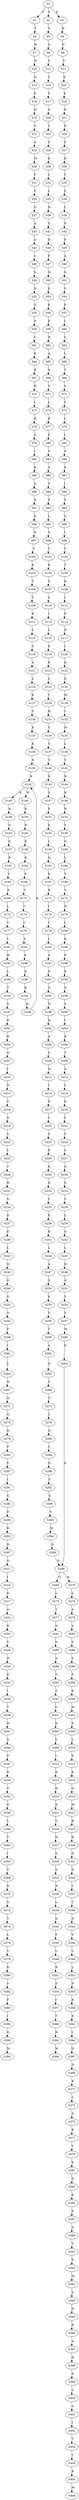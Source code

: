strict digraph  {
	S0 -> S1 [ label = C ];
	S0 -> S2 [ label = S ];
	S0 -> S3 [ label = K ];
	S1 -> S4 [ label = Y ];
	S2 -> S5 [ label = S ];
	S3 -> S6 [ label = N ];
	S4 -> S7 [ label = H ];
	S5 -> S8 [ label = G ];
	S6 -> S9 [ label = N ];
	S7 -> S10 [ label = R ];
	S8 -> S11 [ label = V ];
	S9 -> S12 [ label = T ];
	S10 -> S13 [ label = D ];
	S11 -> S14 [ label = V ];
	S12 -> S15 [ label = K ];
	S13 -> S16 [ label = F ];
	S14 -> S17 [ label = V ];
	S15 -> S18 [ label = K ];
	S16 -> S19 [ label = H ];
	S17 -> S20 [ label = G ];
	S18 -> S21 [ label = N ];
	S19 -> S22 [ label = S ];
	S20 -> S23 [ label = Y ];
	S21 -> S24 [ label = R ];
	S22 -> S25 [ label = A ];
	S23 -> S26 [ label = S ];
	S24 -> S27 [ label = S ];
	S25 -> S28 [ label = M ];
	S26 -> S29 [ label = K ];
	S27 -> S30 [ label = N ];
	S28 -> S31 [ label = F ];
	S29 -> S32 [ label = L ];
	S30 -> S33 [ label = V ];
	S31 -> S34 [ label = V ];
	S32 -> S35 [ label = L ];
	S33 -> S36 [ label = S ];
	S34 -> S37 [ label = G ];
	S35 -> S38 [ label = H ];
	S36 -> S39 [ label = L ];
	S37 -> S40 [ label = A ];
	S38 -> S41 [ label = G ];
	S39 -> S42 [ label = N ];
	S40 -> S43 [ label = G ];
	S41 -> S44 [ label = D ];
	S42 -> S45 [ label = F ];
	S43 -> S46 [ label = C ];
	S44 -> S47 [ label = F ];
	S45 -> S48 [ label = A ];
	S46 -> S49 [ label = E ];
	S47 -> S50 [ label = M ];
	S48 -> S51 [ label = S ];
	S49 -> S52 [ label = D ];
	S50 -> S53 [ label = E ];
	S51 -> S54 [ label = V ];
	S52 -> S55 [ label = S ];
	S53 -> S56 [ label = K ];
	S54 -> S57 [ label = P ];
	S55 -> S58 [ label = P ];
	S56 -> S59 [ label = E ];
	S57 -> S60 [ label = I ];
	S58 -> S61 [ label = C ];
	S59 -> S62 [ label = N ];
	S60 -> S63 [ label = G ];
	S61 -> S64 [ label = E ];
	S62 -> S65 [ label = A ];
	S63 -> S66 [ label = L ];
	S64 -> S67 [ label = R ];
	S65 -> S68 [ label = A ];
	S66 -> S69 [ label = T ];
	S67 -> S70 [ label = R ];
	S68 -> S71 [ label = V ];
	S69 -> S72 [ label = S ];
	S70 -> S73 [ label = L ];
	S71 -> S74 [ label = L ];
	S72 -> S75 [ label = S ];
	S73 -> S76 [ label = R ];
	S74 -> S77 [ label = R ];
	S75 -> S78 [ label = L ];
	S76 -> S79 [ label = S ];
	S77 -> S80 [ label = F ];
	S78 -> S81 [ label = L ];
	S79 -> S82 [ label = I ];
	S80 -> S83 [ label = V ];
	S81 -> S84 [ label = S ];
	S82 -> S85 [ label = K ];
	S83 -> S86 [ label = S ];
	S84 -> S87 [ label = R ];
	S85 -> S88 [ label = G ];
	S86 -> S89 [ label = V ];
	S87 -> S90 [ label = I ];
	S88 -> S91 [ label = N ];
	S89 -> S92 [ label = P ];
	S90 -> S93 [ label = S ];
	S91 -> S94 [ label = E ];
	S92 -> S95 [ label = L ];
	S93 -> S96 [ label = G ];
	S94 -> S97 [ label = D ];
	S95 -> S98 [ label = G ];
	S96 -> S99 [ label = I ];
	S97 -> S100 [ label = V ];
	S98 -> S101 [ label = T ];
	S99 -> S102 [ label = T ];
	S100 -> S103 [ label = K ];
	S101 -> S104 [ label = K ];
	S102 -> S105 [ label = T ];
	S103 -> S106 [ label = Y ];
	S104 -> S107 [ label = S ];
	S105 -> S108 [ label = K ];
	S106 -> S109 [ label = Y ];
	S107 -> S110 [ label = A ];
	S108 -> S111 [ label = I ];
	S109 -> S112 [ label = K ];
	S110 -> S113 [ label = I ];
	S111 -> S114 [ label = P ];
	S112 -> S115 [ label = L ];
	S113 -> S116 [ label = L ];
	S114 -> S117 [ label = D ];
	S115 -> S118 [ label = V ];
	S116 -> S119 [ label = E ];
	S117 -> S120 [ label = I ];
	S118 -> S121 [ label = A ];
	S119 -> S122 [ label = R ];
	S120 -> S123 [ label = D ];
	S121 -> S124 [ label = L ];
	S122 -> S125 [ label = L ];
	S123 -> S126 [ label = D ];
	S124 -> S127 [ label = K ];
	S125 -> S128 [ label = Y ];
	S126 -> S129 [ label = M ];
	S127 -> S130 [ label = V ];
	S128 -> S131 [ label = H ];
	S129 -> S132 [ label = I ];
	S130 -> S133 [ label = K ];
	S131 -> S134 [ label = V ];
	S132 -> S135 [ label = H ];
	S133 -> S136 [ label = K ];
	S134 -> S137 [ label = T ];
	S135 -> S138 [ label = L ];
	S136 -> S139 [ label = R ];
	S137 -> S140 [ label = T ];
	S138 -> S141 [ label = T ];
	S139 -> S142 [ label = K ];
	S140 -> S143 [ label = K ];
	S141 -> S144 [ label = D ];
	S142 -> S145 [ label = K ];
	S142 -> S146 [ label = H ];
	S143 -> S147 [ label = S ];
	S144 -> S148 [ label = K ];
	S145 -> S149 [ label = A ];
	S146 -> S150 [ label = K ];
	S147 -> S151 [ label = P ];
	S148 -> S152 [ label = N ];
	S149 -> S153 [ label = G ];
	S150 -> S154 [ label = N ];
	S151 -> S155 [ label = E ];
	S152 -> S156 [ label = Y ];
	S153 -> S157 [ label = G ];
	S154 -> S158 [ label = K ];
	S155 -> S159 [ label = I ];
	S156 -> S160 [ label = G ];
	S157 -> S161 [ label = R ];
	S158 -> S162 [ label = K ];
	S159 -> S163 [ label = Q ];
	S160 -> S164 [ label = L ];
	S161 -> S165 [ label = L ];
	S162 -> S166 [ label = P ];
	S163 -> S167 [ label = E ];
	S164 -> S168 [ label = Y ];
	S165 -> S169 [ label = R ];
	S166 -> S170 [ label = T ];
	S167 -> S171 [ label = R ];
	S168 -> S172 [ label = V ];
	S169 -> S173 [ label = L ];
	S170 -> S174 [ label = T ];
	S171 -> S175 [ label = I ];
	S172 -> S176 [ label = N ];
	S173 -> S177 [ label = V ];
	S174 -> S178 [ label = Y ];
	S175 -> S179 [ label = Y ];
	S176 -> S180 [ label = L ];
	S177 -> S181 [ label = L ];
	S178 -> S182 [ label = S ];
	S179 -> S183 [ label = I ];
	S180 -> S184 [ label = K ];
	S181 -> S185 [ label = H ];
	S182 -> S186 [ label = K ];
	S183 -> S187 [ label = A ];
	S184 -> S188 [ label = P ];
	S185 -> S189 [ label = L ];
	S186 -> S190 [ label = K ];
	S187 -> S191 [ label = D ];
	S188 -> S192 [ label = K ];
	S189 -> S193 [ label = T ];
	S190 -> S194 [ label = K ];
	S191 -> S195 [ label = G ];
	S192 -> S196 [ label = D ];
	S193 -> S197 [ label = S ];
	S194 -> S198 [ label = R ];
	S195 -> S199 [ label = N ];
	S196 -> S200 [ label = V ];
	S197 -> S201 [ label = E ];
	S198 -> S142 [ label = K ];
	S199 -> S202 [ label = H ];
	S200 -> S203 [ label = I ];
	S201 -> S204 [ label = K ];
	S202 -> S205 [ label = A ];
	S203 -> S206 [ label = K ];
	S204 -> S207 [ label = Q ];
	S205 -> S208 [ label = C ];
	S206 -> S209 [ label = T ];
	S207 -> S210 [ label = I ];
	S208 -> S211 [ label = H ];
	S209 -> S212 [ label = A ];
	S210 -> S213 [ label = N ];
	S211 -> S214 [ label = I ];
	S212 -> S215 [ label = C ];
	S213 -> S216 [ label = Y ];
	S214 -> S217 [ label = N ];
	S215 -> S218 [ label = K ];
	S216 -> S219 [ label = D ];
	S217 -> S220 [ label = L ];
	S218 -> S221 [ label = L ];
	S219 -> S222 [ label = S ];
	S220 -> S223 [ label = V ];
	S221 -> S224 [ label = V ];
	S222 -> S225 [ label = L ];
	S223 -> S226 [ label = P ];
	S224 -> S227 [ label = S ];
	S225 -> S228 [ label = T ];
	S226 -> S229 [ label = K ];
	S227 -> S230 [ label = G ];
	S228 -> S231 [ label = R ];
	S229 -> S232 [ label = D ];
	S230 -> S233 [ label = S ];
	S231 -> S234 [ label = G ];
	S232 -> S235 [ label = S ];
	S233 -> S236 [ label = V ];
	S234 -> S237 [ label = D ];
	S235 -> S238 [ label = E ];
	S236 -> S239 [ label = L ];
	S237 -> S240 [ label = E ];
	S238 -> S241 [ label = R ];
	S239 -> S242 [ label = G ];
	S240 -> S243 [ label = L ];
	S241 -> S244 [ label = L ];
	S242 -> S245 [ label = L ];
	S243 -> S246 [ label = Q ];
	S244 -> S247 [ label = A ];
	S245 -> S248 [ label = D ];
	S246 -> S249 [ label = K ];
	S247 -> S250 [ label = S ];
	S248 -> S251 [ label = Q ];
	S249 -> S252 [ label = G ];
	S250 -> S253 [ label = K ];
	S251 -> S254 [ label = V ];
	S252 -> S255 [ label = A ];
	S253 -> S256 [ label = V ];
	S254 -> S257 [ label = V ];
	S255 -> S258 [ label = F ];
	S256 -> S259 [ label = T ];
	S257 -> S260 [ label = W ];
	S258 -> S261 [ label = I ];
	S259 -> S262 [ label = A ];
	S260 -> S263 [ label = D ];
	S261 -> S264 [ label = L ];
	S262 -> S265 [ label = G ];
	S263 -> S266 [ label = D ];
	S264 -> S267 [ label = R ];
	S265 -> S268 [ label = S ];
	S266 -> S269 [ label = Q ];
	S266 -> S270 [ label = N ];
	S267 -> S271 [ label = Q ];
	S268 -> S272 [ label = T ];
	S269 -> S273 [ label = L ];
	S270 -> S274 [ label = L ];
	S271 -> S275 [ label = Q ];
	S272 -> S276 [ label = I ];
	S273 -> S277 [ label = T ];
	S274 -> S278 [ label = A ];
	S275 -> S279 [ label = D ];
	S276 -> S280 [ label = G ];
	S277 -> S281 [ label = A ];
	S278 -> S282 [ label = A ];
	S279 -> S283 [ label = P ];
	S280 -> S284 [ label = I ];
	S281 -> S285 [ label = G ];
	S282 -> S286 [ label = G ];
	S283 -> S287 [ label = P ];
	S284 -> S288 [ label = D ];
	S285 -> S289 [ label = A ];
	S286 -> S290 [ label = G ];
	S287 -> S291 [ label = I ];
	S288 -> S292 [ label = S ];
	S289 -> S293 [ label = Y ];
	S290 -> S294 [ label = F ];
	S291 -> S295 [ label = G ];
	S292 -> S296 [ label = C ];
	S293 -> S297 [ label = T ];
	S294 -> S298 [ label = K ];
	S295 -> S299 [ label = E ];
	S296 -> S300 [ label = V ];
	S297 -> S301 [ label = L ];
	S298 -> S302 [ label = M ];
	S299 -> S303 [ label = K ];
	S300 -> S304 [ label = W ];
	S301 -> S305 [ label = Q ];
	S302 -> S306 [ label = E ];
	S303 -> S307 [ label = D ];
	S304 -> S308 [ label = D ];
	S305 -> S309 [ label = L ];
	S306 -> S310 [ label = L ];
	S307 -> S311 [ label = Q ];
	S308 -> S266 [ label = D ];
	S309 -> S312 [ label = I ];
	S310 -> S313 [ label = F ];
	S311 -> S314 [ label = I ];
	S312 -> S315 [ label = K ];
	S313 -> S316 [ label = K ];
	S314 -> S317 [ label = K ];
	S315 -> S318 [ label = D ];
	S316 -> S319 [ label = G ];
	S317 -> S320 [ label = A ];
	S318 -> S321 [ label = E ];
	S319 -> S322 [ label = M ];
	S320 -> S323 [ label = K ];
	S321 -> S324 [ label = V ];
	S322 -> S325 [ label = R ];
	S323 -> S326 [ label = V ];
	S324 -> S327 [ label = H ];
	S325 -> S328 [ label = K ];
	S326 -> S329 [ label = N ];
	S327 -> S330 [ label = S ];
	S328 -> S331 [ label = D ];
	S329 -> S332 [ label = E ];
	S330 -> S333 [ label = S ];
	S331 -> S334 [ label = D ];
	S332 -> S335 [ label = I ];
	S333 -> S336 [ label = N ];
	S334 -> S337 [ label = I ];
	S335 -> S338 [ label = T ];
	S336 -> S339 [ label = L ];
	S337 -> S340 [ label = T ];
	S338 -> S341 [ label = D ];
	S339 -> S342 [ label = Q ];
	S340 -> S343 [ label = Q ];
	S341 -> S344 [ label = S ];
	S342 -> S345 [ label = F ];
	S343 -> S346 [ label = V ];
	S344 -> S347 [ label = P ];
	S345 -> S348 [ label = L ];
	S346 -> S349 [ label = L ];
	S347 -> S350 [ label = E ];
	S348 -> S351 [ label = R ];
	S349 -> S352 [ label = L ];
	S350 -> S353 [ label = V ];
	S351 -> S354 [ label = D ];
	S352 -> S355 [ label = N ];
	S353 -> S356 [ label = E ];
	S354 -> S357 [ label = I ];
	S355 -> S358 [ label = K ];
	S356 -> S359 [ label = L ];
	S357 -> S360 [ label = T ];
	S358 -> S361 [ label = E ];
	S359 -> S362 [ label = T ];
	S360 -> S363 [ label = H ];
	S361 -> S364 [ label = I ];
	S362 -> S365 [ label = I ];
	S363 -> S366 [ label = W ];
	S364 -> S367 [ label = Q ];
	S365 -> S368 [ label = T ];
	S367 -> S369 [ label = D ];
	S368 -> S370 [ label = K ];
	S369 -> S371 [ label = K ];
	S370 -> S372 [ label = G ];
	S371 -> S373 [ label = L ];
	S372 -> S374 [ label = T ];
	S373 -> S375 [ label = D ];
	S374 -> S376 [ label = L ];
	S375 -> S377 [ label = R ];
	S376 -> S378 [ label = T ];
	S377 -> S379 [ label = V ];
	S378 -> S380 [ label = K ];
	S379 -> S381 [ label = K ];
	S380 -> S382 [ label = V ];
	S381 -> S383 [ label = D ];
	S382 -> S384 [ label = F ];
	S383 -> S385 [ label = E ];
	S384 -> S386 [ label = I ];
	S385 -> S387 [ label = P ];
	S386 -> S388 [ label = Q ];
	S387 -> S389 [ label = Q ];
	S388 -> S390 [ label = M ];
	S389 -> S391 [ label = V ];
	S391 -> S392 [ label = D ];
	S392 -> S393 [ label = M ];
	S393 -> S394 [ label = S ];
	S394 -> S395 [ label = H ];
	S395 -> S396 [ label = R ];
	S396 -> S397 [ label = A ];
	S397 -> S398 [ label = D ];
	S398 -> S399 [ label = E ];
	S399 -> S400 [ label = L ];
	S400 -> S401 [ label = V ];
	S401 -> S402 [ label = I ];
	S402 -> S403 [ label = T ];
	S403 -> S404 [ label = I ];
	S404 -> S405 [ label = R ];
	S405 -> S406 [ label = M ];
}
